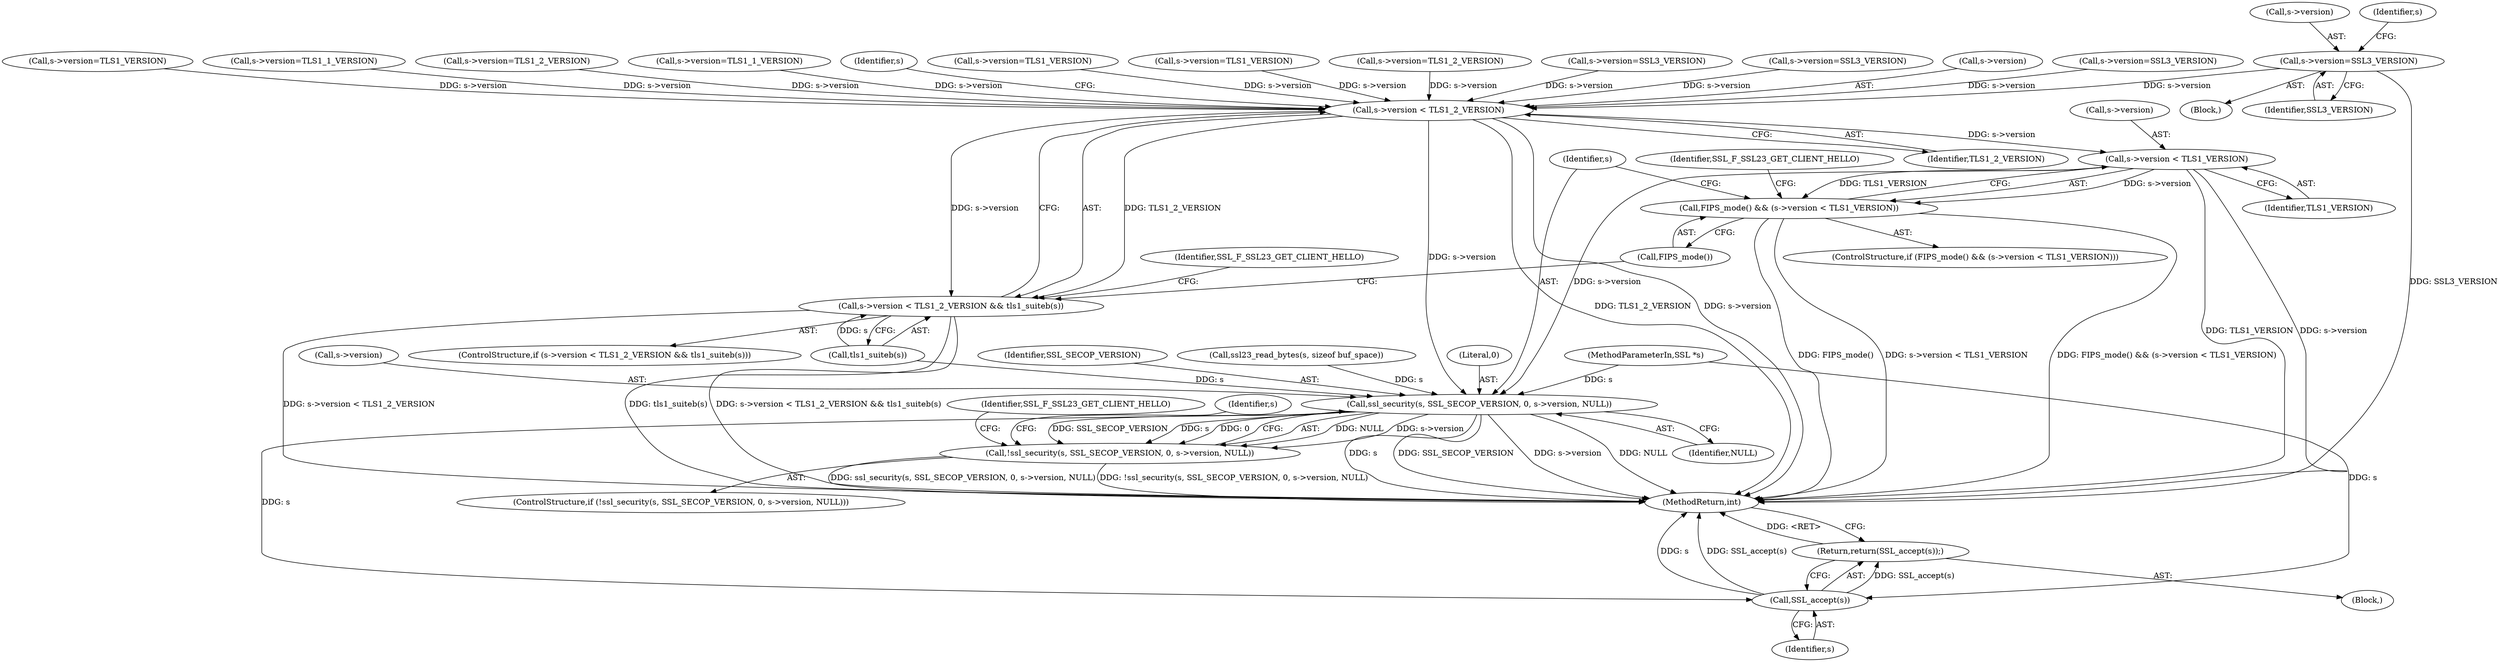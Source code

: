 digraph "0_openssl_280b1f1ad12131defcd986676a8fc9717aaa601b@pointer" {
"1000575" [label="(Call,s->version=SSL3_VERSION)"];
"1000686" [label="(Call,s->version < TLS1_2_VERSION)"];
"1000685" [label="(Call,s->version < TLS1_2_VERSION && tls1_suiteb(s))"];
"1000701" [label="(Call,s->version < TLS1_VERSION)"];
"1000699" [label="(Call,FIPS_mode() && (s->version < TLS1_VERSION))"];
"1000713" [label="(Call,ssl_security(s, SSL_SECOP_VERSION, 0, s->version, NULL))"];
"1000712" [label="(Call,!ssl_security(s, SSL_SECOP_VERSION, 0, s->version, NULL))"];
"1000749" [label="(Call,SSL_accept(s))"];
"1000748" [label="(Return,return(SSL_accept(s));)"];
"1000347" [label="(Call,s->version=SSL3_VERSION)"];
"1000695" [label="(Identifier,SSL_F_SSL23_GET_CLIENT_HELLO)"];
"1000124" [label="(Block,)"];
"1000700" [label="(Call,FIPS_mode())"];
"1000685" [label="(Call,s->version < TLS1_2_VERSION && tls1_suiteb(s))"];
"1000686" [label="(Call,s->version < TLS1_2_VERSION)"];
"1000365" [label="(Call,s->version=SSL3_VERSION)"];
"1000716" [label="(Literal,0)"];
"1000708" [label="(Identifier,SSL_F_SSL23_GET_CLIENT_HELLO)"];
"1000690" [label="(Identifier,TLS1_2_VERSION)"];
"1000574" [label="(Block,)"];
"1000687" [label="(Call,s->version)"];
"1000606" [label="(Call,s->version=SSL3_VERSION)"];
"1000330" [label="(Call,s->version=TLS1_VERSION)"];
"1000684" [label="(ControlStructure,if (s->version < TLS1_2_VERSION && tls1_suiteb(s)))"];
"1000699" [label="(Call,FIPS_mode() && (s->version < TLS1_VERSION))"];
"1000750" [label="(Identifier,s)"];
"1000691" [label="(Call,tls1_suiteb(s))"];
"1000698" [label="(ControlStructure,if (FIPS_mode() && (s->version < TLS1_VERSION)))"];
"1000537" [label="(Call,s->version=TLS1_1_VERSION)"];
"1000576" [label="(Call,s->version)"];
"1000705" [label="(Identifier,TLS1_VERSION)"];
"1000714" [label="(Identifier,s)"];
"1000712" [label="(Call,!ssl_security(s, SSL_SECOP_VERSION, 0, s->version, NULL))"];
"1000512" [label="(Call,s->version=TLS1_2_VERSION)"];
"1000717" [label="(Call,s->version)"];
"1000713" [label="(Call,ssl_security(s, SSL_SECOP_VERSION, 0, s->version, NULL))"];
"1000313" [label="(Call,s->version=TLS1_1_VERSION)"];
"1000761" [label="(MethodReturn,int)"];
"1000579" [label="(Identifier,SSL3_VERSION)"];
"1000575" [label="(Call,s->version=SSL3_VERSION)"];
"1000711" [label="(ControlStructure,if (!ssl_security(s, SSL_SECOP_VERSION, 0, s->version, NULL)))"];
"1000723" [label="(Identifier,SSL_F_SSL23_GET_CLIENT_HELLO)"];
"1000692" [label="(Identifier,s)"];
"1000123" [label="(MethodParameterIn,SSL *s)"];
"1000702" [label="(Call,s->version)"];
"1000720" [label="(Identifier,NULL)"];
"1000749" [label="(Call,SSL_accept(s))"];
"1000748" [label="(Return,return(SSL_accept(s));)"];
"1000701" [label="(Call,s->version < TLS1_VERSION)"];
"1000729" [label="(Identifier,s)"];
"1000556" [label="(Call,s->version=TLS1_VERSION)"];
"1000382" [label="(Call,s->version=TLS1_VERSION)"];
"1000715" [label="(Identifier,SSL_SECOP_VERSION)"];
"1000290" [label="(Call,s->version=TLS1_2_VERSION)"];
"1000582" [label="(Identifier,s)"];
"1000174" [label="(Call,ssl23_read_bytes(s, sizeof buf_space))"];
"1000575" -> "1000574"  [label="AST: "];
"1000575" -> "1000579"  [label="CFG: "];
"1000576" -> "1000575"  [label="AST: "];
"1000579" -> "1000575"  [label="AST: "];
"1000582" -> "1000575"  [label="CFG: "];
"1000575" -> "1000761"  [label="DDG: SSL3_VERSION"];
"1000575" -> "1000686"  [label="DDG: s->version"];
"1000686" -> "1000685"  [label="AST: "];
"1000686" -> "1000690"  [label="CFG: "];
"1000687" -> "1000686"  [label="AST: "];
"1000690" -> "1000686"  [label="AST: "];
"1000692" -> "1000686"  [label="CFG: "];
"1000685" -> "1000686"  [label="CFG: "];
"1000686" -> "1000761"  [label="DDG: TLS1_2_VERSION"];
"1000686" -> "1000761"  [label="DDG: s->version"];
"1000686" -> "1000685"  [label="DDG: s->version"];
"1000686" -> "1000685"  [label="DDG: TLS1_2_VERSION"];
"1000606" -> "1000686"  [label="DDG: s->version"];
"1000290" -> "1000686"  [label="DDG: s->version"];
"1000330" -> "1000686"  [label="DDG: s->version"];
"1000382" -> "1000686"  [label="DDG: s->version"];
"1000512" -> "1000686"  [label="DDG: s->version"];
"1000556" -> "1000686"  [label="DDG: s->version"];
"1000347" -> "1000686"  [label="DDG: s->version"];
"1000365" -> "1000686"  [label="DDG: s->version"];
"1000537" -> "1000686"  [label="DDG: s->version"];
"1000313" -> "1000686"  [label="DDG: s->version"];
"1000686" -> "1000701"  [label="DDG: s->version"];
"1000686" -> "1000713"  [label="DDG: s->version"];
"1000685" -> "1000684"  [label="AST: "];
"1000685" -> "1000691"  [label="CFG: "];
"1000691" -> "1000685"  [label="AST: "];
"1000695" -> "1000685"  [label="CFG: "];
"1000700" -> "1000685"  [label="CFG: "];
"1000685" -> "1000761"  [label="DDG: s->version < TLS1_2_VERSION && tls1_suiteb(s)"];
"1000685" -> "1000761"  [label="DDG: s->version < TLS1_2_VERSION"];
"1000685" -> "1000761"  [label="DDG: tls1_suiteb(s)"];
"1000691" -> "1000685"  [label="DDG: s"];
"1000701" -> "1000699"  [label="AST: "];
"1000701" -> "1000705"  [label="CFG: "];
"1000702" -> "1000701"  [label="AST: "];
"1000705" -> "1000701"  [label="AST: "];
"1000699" -> "1000701"  [label="CFG: "];
"1000701" -> "1000761"  [label="DDG: TLS1_VERSION"];
"1000701" -> "1000761"  [label="DDG: s->version"];
"1000701" -> "1000699"  [label="DDG: s->version"];
"1000701" -> "1000699"  [label="DDG: TLS1_VERSION"];
"1000701" -> "1000713"  [label="DDG: s->version"];
"1000699" -> "1000698"  [label="AST: "];
"1000699" -> "1000700"  [label="CFG: "];
"1000700" -> "1000699"  [label="AST: "];
"1000708" -> "1000699"  [label="CFG: "];
"1000714" -> "1000699"  [label="CFG: "];
"1000699" -> "1000761"  [label="DDG: FIPS_mode()"];
"1000699" -> "1000761"  [label="DDG: s->version < TLS1_VERSION"];
"1000699" -> "1000761"  [label="DDG: FIPS_mode() && (s->version < TLS1_VERSION)"];
"1000713" -> "1000712"  [label="AST: "];
"1000713" -> "1000720"  [label="CFG: "];
"1000714" -> "1000713"  [label="AST: "];
"1000715" -> "1000713"  [label="AST: "];
"1000716" -> "1000713"  [label="AST: "];
"1000717" -> "1000713"  [label="AST: "];
"1000720" -> "1000713"  [label="AST: "];
"1000712" -> "1000713"  [label="CFG: "];
"1000713" -> "1000761"  [label="DDG: s"];
"1000713" -> "1000761"  [label="DDG: SSL_SECOP_VERSION"];
"1000713" -> "1000761"  [label="DDG: s->version"];
"1000713" -> "1000761"  [label="DDG: NULL"];
"1000713" -> "1000712"  [label="DDG: NULL"];
"1000713" -> "1000712"  [label="DDG: s->version"];
"1000713" -> "1000712"  [label="DDG: SSL_SECOP_VERSION"];
"1000713" -> "1000712"  [label="DDG: s"];
"1000713" -> "1000712"  [label="DDG: 0"];
"1000691" -> "1000713"  [label="DDG: s"];
"1000174" -> "1000713"  [label="DDG: s"];
"1000123" -> "1000713"  [label="DDG: s"];
"1000713" -> "1000749"  [label="DDG: s"];
"1000712" -> "1000711"  [label="AST: "];
"1000723" -> "1000712"  [label="CFG: "];
"1000729" -> "1000712"  [label="CFG: "];
"1000712" -> "1000761"  [label="DDG: !ssl_security(s, SSL_SECOP_VERSION, 0, s->version, NULL)"];
"1000712" -> "1000761"  [label="DDG: ssl_security(s, SSL_SECOP_VERSION, 0, s->version, NULL)"];
"1000749" -> "1000748"  [label="AST: "];
"1000749" -> "1000750"  [label="CFG: "];
"1000750" -> "1000749"  [label="AST: "];
"1000748" -> "1000749"  [label="CFG: "];
"1000749" -> "1000761"  [label="DDG: s"];
"1000749" -> "1000761"  [label="DDG: SSL_accept(s)"];
"1000749" -> "1000748"  [label="DDG: SSL_accept(s)"];
"1000123" -> "1000749"  [label="DDG: s"];
"1000748" -> "1000124"  [label="AST: "];
"1000761" -> "1000748"  [label="CFG: "];
"1000748" -> "1000761"  [label="DDG: <RET>"];
}
